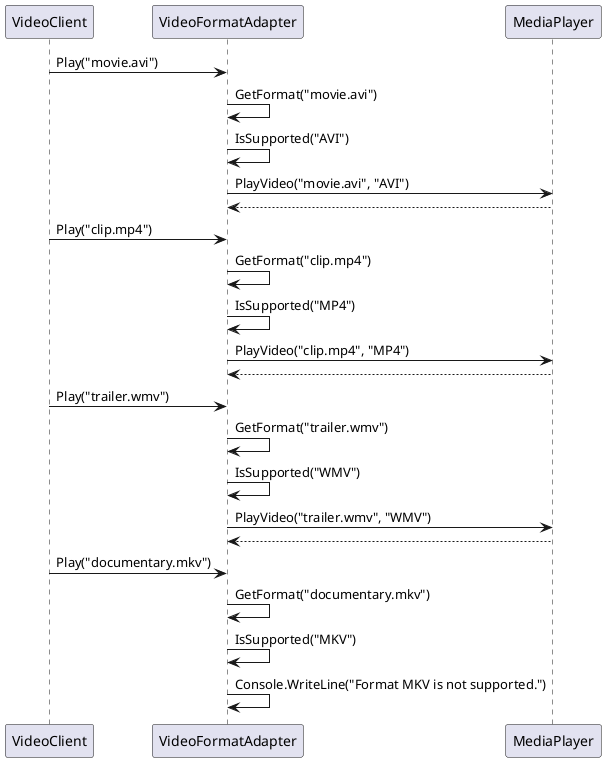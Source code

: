 @startuml
participant "VideoClient" as Client
participant "VideoFormatAdapter" as Adapter
participant "MediaPlayer" as MediaPlayer

Client -> Adapter: Play("movie.avi")
Adapter -> Adapter: GetFormat("movie.avi")
Adapter -> Adapter: IsSupported("AVI")
Adapter -> MediaPlayer: PlayVideo("movie.avi", "AVI")
MediaPlayer --> Adapter: 

Client -> Adapter: Play("clip.mp4")
Adapter -> Adapter: GetFormat("clip.mp4")
Adapter -> Adapter: IsSupported("MP4")
Adapter -> MediaPlayer: PlayVideo("clip.mp4", "MP4")
MediaPlayer --> Adapter: 

Client -> Adapter: Play("trailer.wmv")
Adapter -> Adapter: GetFormat("trailer.wmv")
Adapter -> Adapter: IsSupported("WMV")
Adapter -> MediaPlayer: PlayVideo("trailer.wmv", "WMV")
MediaPlayer --> Adapter: 

Client -> Adapter: Play("documentary.mkv")
Adapter -> Adapter: GetFormat("documentary.mkv")
Adapter -> Adapter: IsSupported("MKV")
Adapter -> Adapter: Console.WriteLine("Format MKV is not supported.")
@enduml
